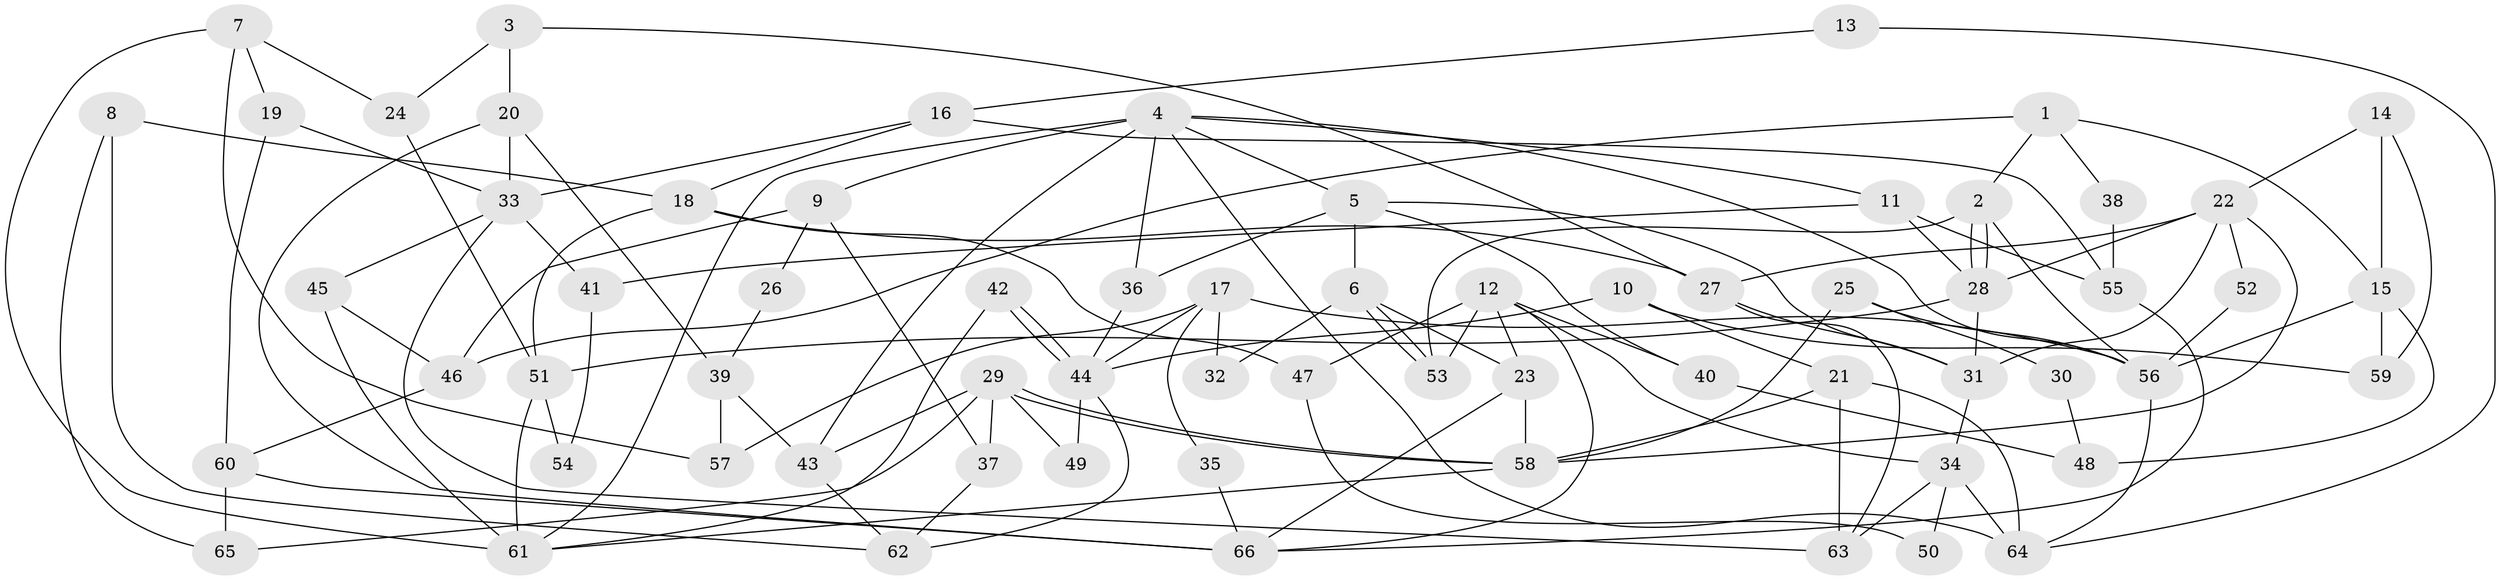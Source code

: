 // Generated by graph-tools (version 1.1) at 2025/50/03/09/25 03:50:09]
// undirected, 66 vertices, 132 edges
graph export_dot {
graph [start="1"]
  node [color=gray90,style=filled];
  1;
  2;
  3;
  4;
  5;
  6;
  7;
  8;
  9;
  10;
  11;
  12;
  13;
  14;
  15;
  16;
  17;
  18;
  19;
  20;
  21;
  22;
  23;
  24;
  25;
  26;
  27;
  28;
  29;
  30;
  31;
  32;
  33;
  34;
  35;
  36;
  37;
  38;
  39;
  40;
  41;
  42;
  43;
  44;
  45;
  46;
  47;
  48;
  49;
  50;
  51;
  52;
  53;
  54;
  55;
  56;
  57;
  58;
  59;
  60;
  61;
  62;
  63;
  64;
  65;
  66;
  1 -- 2;
  1 -- 15;
  1 -- 38;
  1 -- 46;
  2 -- 28;
  2 -- 28;
  2 -- 53;
  2 -- 56;
  3 -- 27;
  3 -- 20;
  3 -- 24;
  4 -- 64;
  4 -- 43;
  4 -- 5;
  4 -- 9;
  4 -- 11;
  4 -- 36;
  4 -- 56;
  4 -- 61;
  5 -- 31;
  5 -- 6;
  5 -- 36;
  5 -- 40;
  6 -- 53;
  6 -- 53;
  6 -- 23;
  6 -- 32;
  7 -- 24;
  7 -- 61;
  7 -- 19;
  7 -- 57;
  8 -- 65;
  8 -- 62;
  8 -- 18;
  9 -- 46;
  9 -- 26;
  9 -- 37;
  10 -- 21;
  10 -- 44;
  10 -- 59;
  11 -- 28;
  11 -- 41;
  11 -- 55;
  12 -- 34;
  12 -- 23;
  12 -- 40;
  12 -- 47;
  12 -- 53;
  12 -- 66;
  13 -- 64;
  13 -- 16;
  14 -- 59;
  14 -- 22;
  14 -- 15;
  15 -- 56;
  15 -- 48;
  15 -- 59;
  16 -- 55;
  16 -- 18;
  16 -- 33;
  17 -- 56;
  17 -- 44;
  17 -- 32;
  17 -- 35;
  17 -- 57;
  18 -- 27;
  18 -- 47;
  18 -- 51;
  19 -- 33;
  19 -- 60;
  20 -- 33;
  20 -- 66;
  20 -- 39;
  21 -- 58;
  21 -- 63;
  21 -- 64;
  22 -- 28;
  22 -- 58;
  22 -- 27;
  22 -- 31;
  22 -- 52;
  23 -- 58;
  23 -- 66;
  24 -- 51;
  25 -- 58;
  25 -- 56;
  25 -- 30;
  26 -- 39;
  27 -- 31;
  27 -- 63;
  28 -- 51;
  28 -- 31;
  29 -- 58;
  29 -- 58;
  29 -- 37;
  29 -- 43;
  29 -- 49;
  29 -- 65;
  30 -- 48;
  31 -- 34;
  33 -- 63;
  33 -- 41;
  33 -- 45;
  34 -- 64;
  34 -- 50;
  34 -- 63;
  35 -- 66;
  36 -- 44;
  37 -- 62;
  38 -- 55;
  39 -- 57;
  39 -- 43;
  40 -- 48;
  41 -- 54;
  42 -- 61;
  42 -- 44;
  42 -- 44;
  43 -- 62;
  44 -- 49;
  44 -- 62;
  45 -- 46;
  45 -- 61;
  46 -- 60;
  47 -- 50;
  51 -- 61;
  51 -- 54;
  52 -- 56;
  55 -- 66;
  56 -- 64;
  58 -- 61;
  60 -- 66;
  60 -- 65;
}
